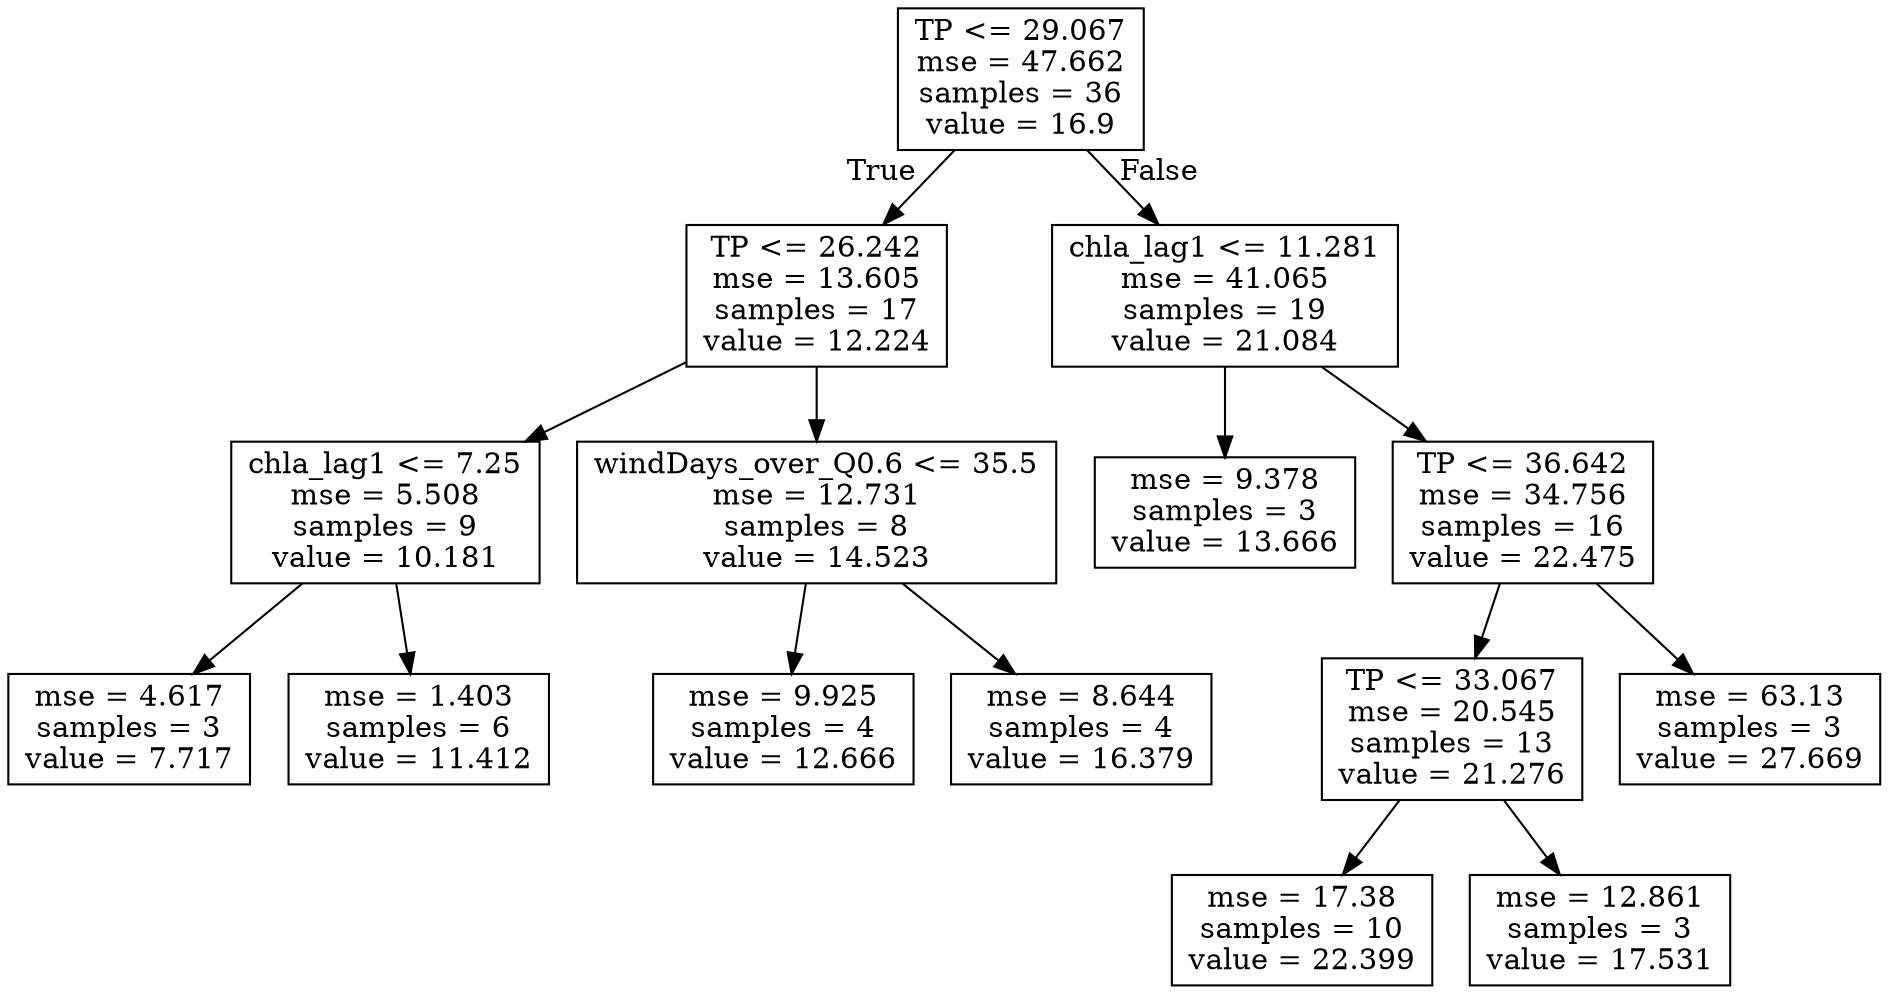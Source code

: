 digraph Tree {
node [shape=box] ;
0 [label="TP <= 29.067\nmse = 47.662\nsamples = 36\nvalue = 16.9"] ;
1 [label="TP <= 26.242\nmse = 13.605\nsamples = 17\nvalue = 12.224"] ;
0 -> 1 [labeldistance=2.5, labelangle=45, headlabel="True"] ;
7 [label="chla_lag1 <= 7.25\nmse = 5.508\nsamples = 9\nvalue = 10.181"] ;
1 -> 7 ;
13 [label="mse = 4.617\nsamples = 3\nvalue = 7.717"] ;
7 -> 13 ;
14 [label="mse = 1.403\nsamples = 6\nvalue = 11.412"] ;
7 -> 14 ;
8 [label="windDays_over_Q0.6 <= 35.5\nmse = 12.731\nsamples = 8\nvalue = 14.523"] ;
1 -> 8 ;
11 [label="mse = 9.925\nsamples = 4\nvalue = 12.666"] ;
8 -> 11 ;
12 [label="mse = 8.644\nsamples = 4\nvalue = 16.379"] ;
8 -> 12 ;
2 [label="chla_lag1 <= 11.281\nmse = 41.065\nsamples = 19\nvalue = 21.084"] ;
0 -> 2 [labeldistance=2.5, labelangle=-45, headlabel="False"] ;
3 [label="mse = 9.378\nsamples = 3\nvalue = 13.666"] ;
2 -> 3 ;
4 [label="TP <= 36.642\nmse = 34.756\nsamples = 16\nvalue = 22.475"] ;
2 -> 4 ;
5 [label="TP <= 33.067\nmse = 20.545\nsamples = 13\nvalue = 21.276"] ;
4 -> 5 ;
9 [label="mse = 17.38\nsamples = 10\nvalue = 22.399"] ;
5 -> 9 ;
10 [label="mse = 12.861\nsamples = 3\nvalue = 17.531"] ;
5 -> 10 ;
6 [label="mse = 63.13\nsamples = 3\nvalue = 27.669"] ;
4 -> 6 ;
}